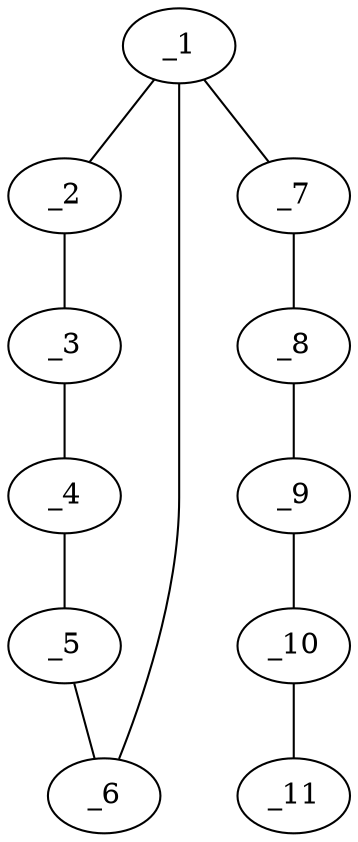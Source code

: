 graph molid610185 {
	_1	 [charge=0,
		chem=1,
		symbol="C  ",
		x="2.866",
		y="-1"];
	_2	 [charge=0,
		chem=1,
		symbol="C  ",
		x=2,
		y="-1.5"];
	_1 -- _2	 [valence=1];
	_6	 [charge=0,
		chem=1,
		symbol="C  ",
		x="3.7321",
		y="-1.5"];
	_1 -- _6	 [valence=2];
	_7	 [charge=0,
		chem=1,
		symbol="C  ",
		x="2.866",
		y=0];
	_1 -- _7	 [valence=1];
	_3	 [charge=0,
		chem=1,
		symbol="C  ",
		x=2,
		y="-2.5"];
	_2 -- _3	 [valence=2];
	_4	 [charge=0,
		chem=1,
		symbol="C  ",
		x="2.866",
		y="-3"];
	_3 -- _4	 [valence=1];
	_5	 [charge=0,
		chem=1,
		symbol="C  ",
		x="3.7321",
		y="-2.5"];
	_4 -- _5	 [valence=2];
	_5 -- _6	 [valence=1];
	_8	 [charge=0,
		chem=1,
		symbol="C  ",
		x="3.7321",
		y="0.5"];
	_7 -- _8	 [valence=2];
	_9	 [charge=0,
		chem=4,
		symbol="N  ",
		x="3.7321",
		y="1.5"];
	_8 -- _9	 [valence=1];
	_10	 [charge=0,
		chem=1,
		symbol="C  ",
		x="4.5981",
		y=2];
	_9 -- _10	 [valence=1];
	_11	 [charge=0,
		chem=2,
		symbol="O  ",
		x="4.5981",
		y=3];
	_10 -- _11	 [valence=2];
}
